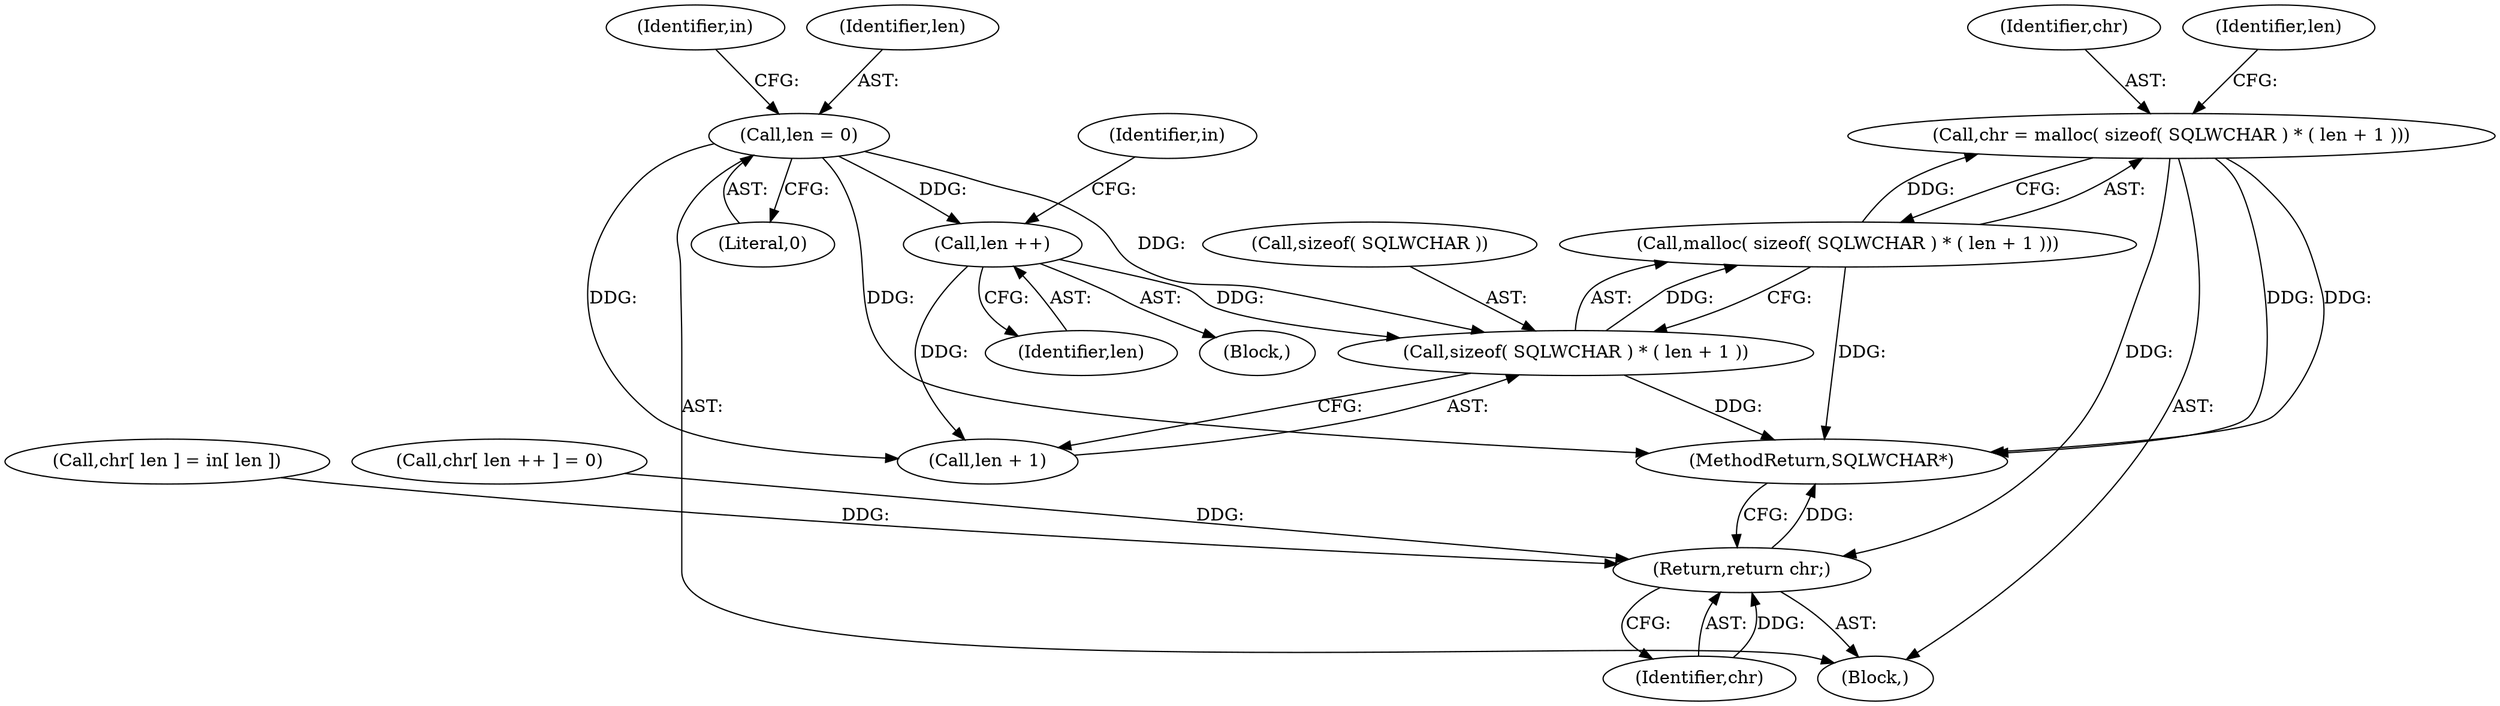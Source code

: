 digraph "0_unixODBC_45ef78e037f578b15fc58938a3a3251655e71d6f#diff-d52750c7ba4e594410438569d8e2963aL24_5@pointer" {
"1000123" [label="(Call,chr = malloc( sizeof( SQLWCHAR ) * ( len + 1 )))"];
"1000125" [label="(Call,malloc( sizeof( SQLWCHAR ) * ( len + 1 )))"];
"1000126" [label="(Call,sizeof( SQLWCHAR ) * ( len + 1 ))"];
"1000121" [label="(Call,len ++)"];
"1000105" [label="(Call,len = 0)"];
"1000157" [label="(Return,return chr;)"];
"1000105" [label="(Call,len = 0)"];
"1000126" [label="(Call,sizeof( SQLWCHAR ) * ( len + 1 ))"];
"1000124" [label="(Identifier,chr)"];
"1000107" [label="(Literal,0)"];
"1000129" [label="(Call,len + 1)"];
"1000127" [label="(Call,sizeof( SQLWCHAR ))"];
"1000102" [label="(Block,)"];
"1000159" [label="(MethodReturn,SQLWCHAR*)"];
"1000142" [label="(Call,chr[ len ] = in[ len ])"];
"1000110" [label="(Identifier,in)"];
"1000106" [label="(Identifier,len)"];
"1000125" [label="(Call,malloc( sizeof( SQLWCHAR ) * ( len + 1 )))"];
"1000158" [label="(Identifier,chr)"];
"1000151" [label="(Call,chr[ len ++ ] = 0)"];
"1000133" [label="(Identifier,len)"];
"1000117" [label="(Identifier,in)"];
"1000123" [label="(Call,chr = malloc( sizeof( SQLWCHAR ) * ( len + 1 )))"];
"1000122" [label="(Identifier,len)"];
"1000157" [label="(Return,return chr;)"];
"1000121" [label="(Call,len ++)"];
"1000120" [label="(Block,)"];
"1000123" -> "1000102"  [label="AST: "];
"1000123" -> "1000125"  [label="CFG: "];
"1000124" -> "1000123"  [label="AST: "];
"1000125" -> "1000123"  [label="AST: "];
"1000133" -> "1000123"  [label="CFG: "];
"1000123" -> "1000159"  [label="DDG: "];
"1000123" -> "1000159"  [label="DDG: "];
"1000125" -> "1000123"  [label="DDG: "];
"1000123" -> "1000157"  [label="DDG: "];
"1000125" -> "1000126"  [label="CFG: "];
"1000126" -> "1000125"  [label="AST: "];
"1000125" -> "1000159"  [label="DDG: "];
"1000126" -> "1000125"  [label="DDG: "];
"1000126" -> "1000129"  [label="CFG: "];
"1000127" -> "1000126"  [label="AST: "];
"1000129" -> "1000126"  [label="AST: "];
"1000126" -> "1000159"  [label="DDG: "];
"1000121" -> "1000126"  [label="DDG: "];
"1000105" -> "1000126"  [label="DDG: "];
"1000121" -> "1000120"  [label="AST: "];
"1000121" -> "1000122"  [label="CFG: "];
"1000122" -> "1000121"  [label="AST: "];
"1000117" -> "1000121"  [label="CFG: "];
"1000105" -> "1000121"  [label="DDG: "];
"1000121" -> "1000129"  [label="DDG: "];
"1000105" -> "1000102"  [label="AST: "];
"1000105" -> "1000107"  [label="CFG: "];
"1000106" -> "1000105"  [label="AST: "];
"1000107" -> "1000105"  [label="AST: "];
"1000110" -> "1000105"  [label="CFG: "];
"1000105" -> "1000159"  [label="DDG: "];
"1000105" -> "1000129"  [label="DDG: "];
"1000157" -> "1000102"  [label="AST: "];
"1000157" -> "1000158"  [label="CFG: "];
"1000158" -> "1000157"  [label="AST: "];
"1000159" -> "1000157"  [label="CFG: "];
"1000157" -> "1000159"  [label="DDG: "];
"1000158" -> "1000157"  [label="DDG: "];
"1000151" -> "1000157"  [label="DDG: "];
"1000142" -> "1000157"  [label="DDG: "];
}
